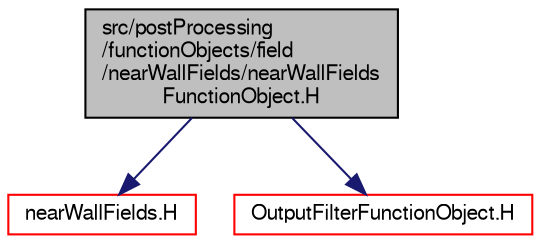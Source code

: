 digraph "src/postProcessing/functionObjects/field/nearWallFields/nearWallFieldsFunctionObject.H"
{
  bgcolor="transparent";
  edge [fontname="FreeSans",fontsize="10",labelfontname="FreeSans",labelfontsize="10"];
  node [fontname="FreeSans",fontsize="10",shape=record];
  Node0 [label="src/postProcessing\l/functionObjects/field\l/nearWallFields/nearWallFields\lFunctionObject.H",height=0.2,width=0.4,color="black", fillcolor="grey75", style="filled", fontcolor="black"];
  Node0 -> Node1 [color="midnightblue",fontsize="10",style="solid",fontname="FreeSans"];
  Node1 [label="nearWallFields.H",height=0.2,width=0.4,color="red",URL="$a13358.html"];
  Node0 -> Node334 [color="midnightblue",fontsize="10",style="solid",fontname="FreeSans"];
  Node334 [label="OutputFilterFunctionObject.H",height=0.2,width=0.4,color="red",URL="$a08975.html"];
}
